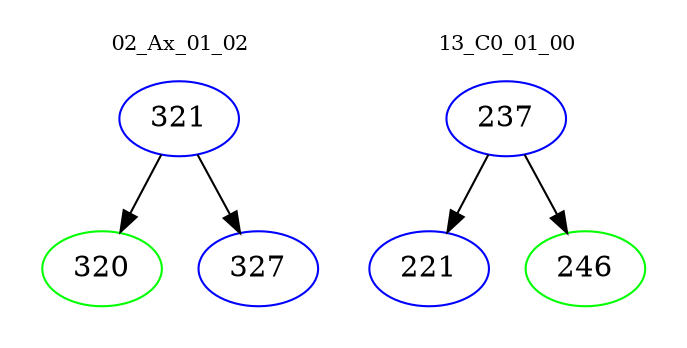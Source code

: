 digraph{
subgraph cluster_0 {
color = white
label = "02_Ax_01_02";
fontsize=10;
T0_321 [label="321", color="blue"]
T0_321 -> T0_320 [color="black"]
T0_320 [label="320", color="green"]
T0_321 -> T0_327 [color="black"]
T0_327 [label="327", color="blue"]
}
subgraph cluster_1 {
color = white
label = "13_C0_01_00";
fontsize=10;
T1_237 [label="237", color="blue"]
T1_237 -> T1_221 [color="black"]
T1_221 [label="221", color="blue"]
T1_237 -> T1_246 [color="black"]
T1_246 [label="246", color="green"]
}
}
